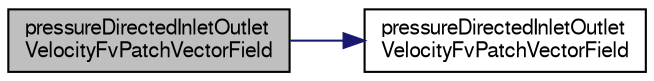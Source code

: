 digraph "pressureDirectedInletOutletVelocityFvPatchVectorField"
{
  bgcolor="transparent";
  edge [fontname="FreeSans",fontsize="10",labelfontname="FreeSans",labelfontsize="10"];
  node [fontname="FreeSans",fontsize="10",shape=record];
  rankdir="LR";
  Node9 [label="pressureDirectedInletOutlet\lVelocityFvPatchVectorField",height=0.2,width=0.4,color="black", fillcolor="grey75", style="filled", fontcolor="black"];
  Node9 -> Node10 [color="midnightblue",fontsize="10",style="solid",fontname="FreeSans"];
  Node10 [label="pressureDirectedInletOutlet\lVelocityFvPatchVectorField",height=0.2,width=0.4,color="black",URL="$a22214.html#a4b9e5dd286c2bb158f0005ce424b5864",tooltip="Construct from patch and internal field. "];
}
